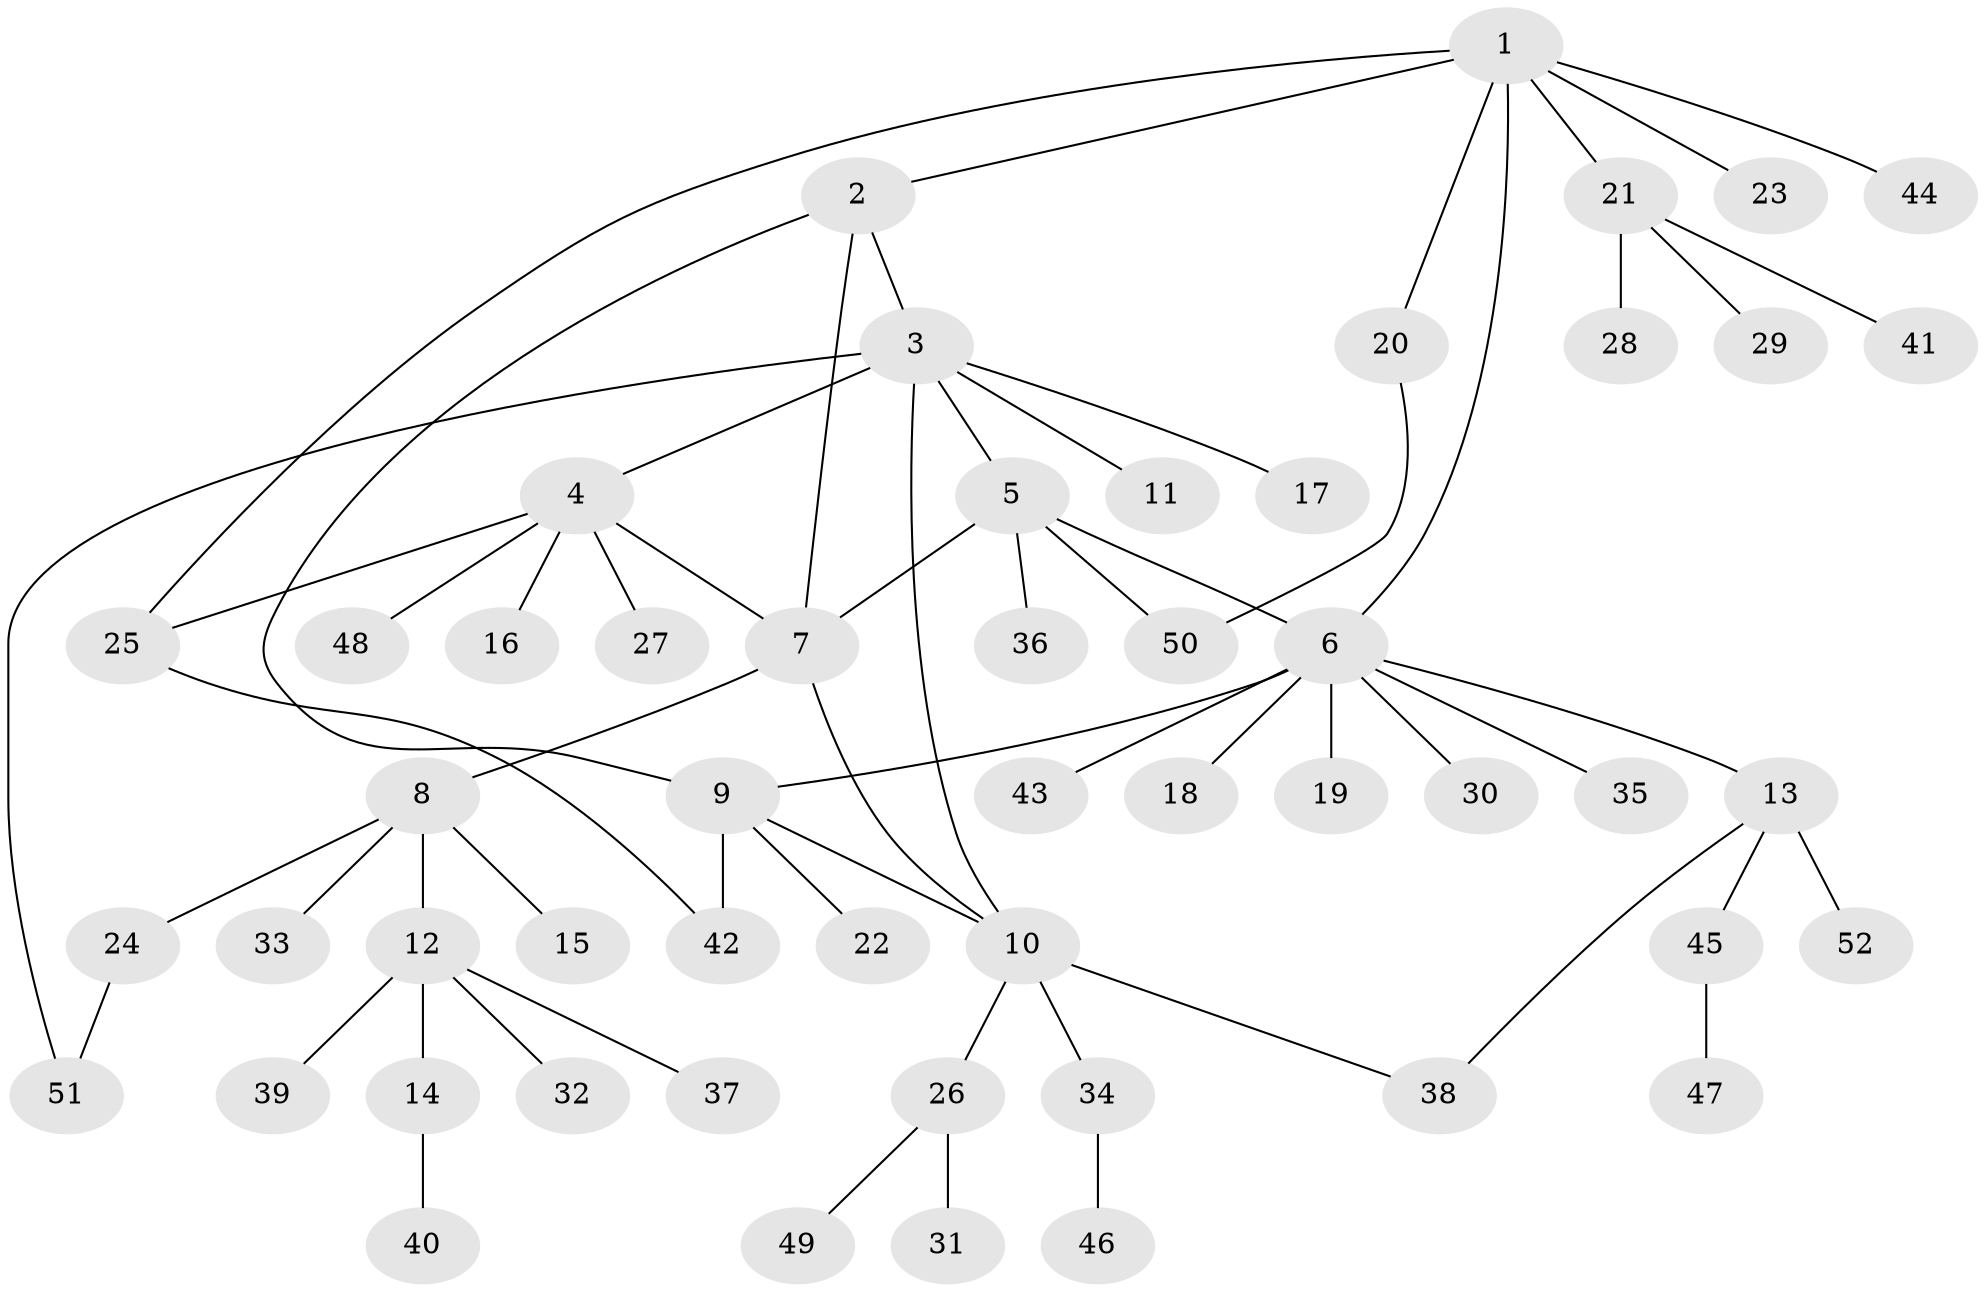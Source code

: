 // Generated by graph-tools (version 1.1) at 2025/02/03/09/25 03:02:45]
// undirected, 52 vertices, 62 edges
graph export_dot {
graph [start="1"]
  node [color=gray90,style=filled];
  1;
  2;
  3;
  4;
  5;
  6;
  7;
  8;
  9;
  10;
  11;
  12;
  13;
  14;
  15;
  16;
  17;
  18;
  19;
  20;
  21;
  22;
  23;
  24;
  25;
  26;
  27;
  28;
  29;
  30;
  31;
  32;
  33;
  34;
  35;
  36;
  37;
  38;
  39;
  40;
  41;
  42;
  43;
  44;
  45;
  46;
  47;
  48;
  49;
  50;
  51;
  52;
  1 -- 2;
  1 -- 6;
  1 -- 20;
  1 -- 21;
  1 -- 23;
  1 -- 25;
  1 -- 44;
  2 -- 3;
  2 -- 7;
  2 -- 9;
  3 -- 4;
  3 -- 5;
  3 -- 10;
  3 -- 11;
  3 -- 17;
  3 -- 51;
  4 -- 7;
  4 -- 16;
  4 -- 25;
  4 -- 27;
  4 -- 48;
  5 -- 6;
  5 -- 7;
  5 -- 36;
  5 -- 50;
  6 -- 9;
  6 -- 13;
  6 -- 18;
  6 -- 19;
  6 -- 30;
  6 -- 35;
  6 -- 43;
  7 -- 8;
  7 -- 10;
  8 -- 12;
  8 -- 15;
  8 -- 24;
  8 -- 33;
  9 -- 10;
  9 -- 22;
  9 -- 42;
  10 -- 26;
  10 -- 34;
  10 -- 38;
  12 -- 14;
  12 -- 32;
  12 -- 37;
  12 -- 39;
  13 -- 38;
  13 -- 45;
  13 -- 52;
  14 -- 40;
  20 -- 50;
  21 -- 28;
  21 -- 29;
  21 -- 41;
  24 -- 51;
  25 -- 42;
  26 -- 31;
  26 -- 49;
  34 -- 46;
  45 -- 47;
}
